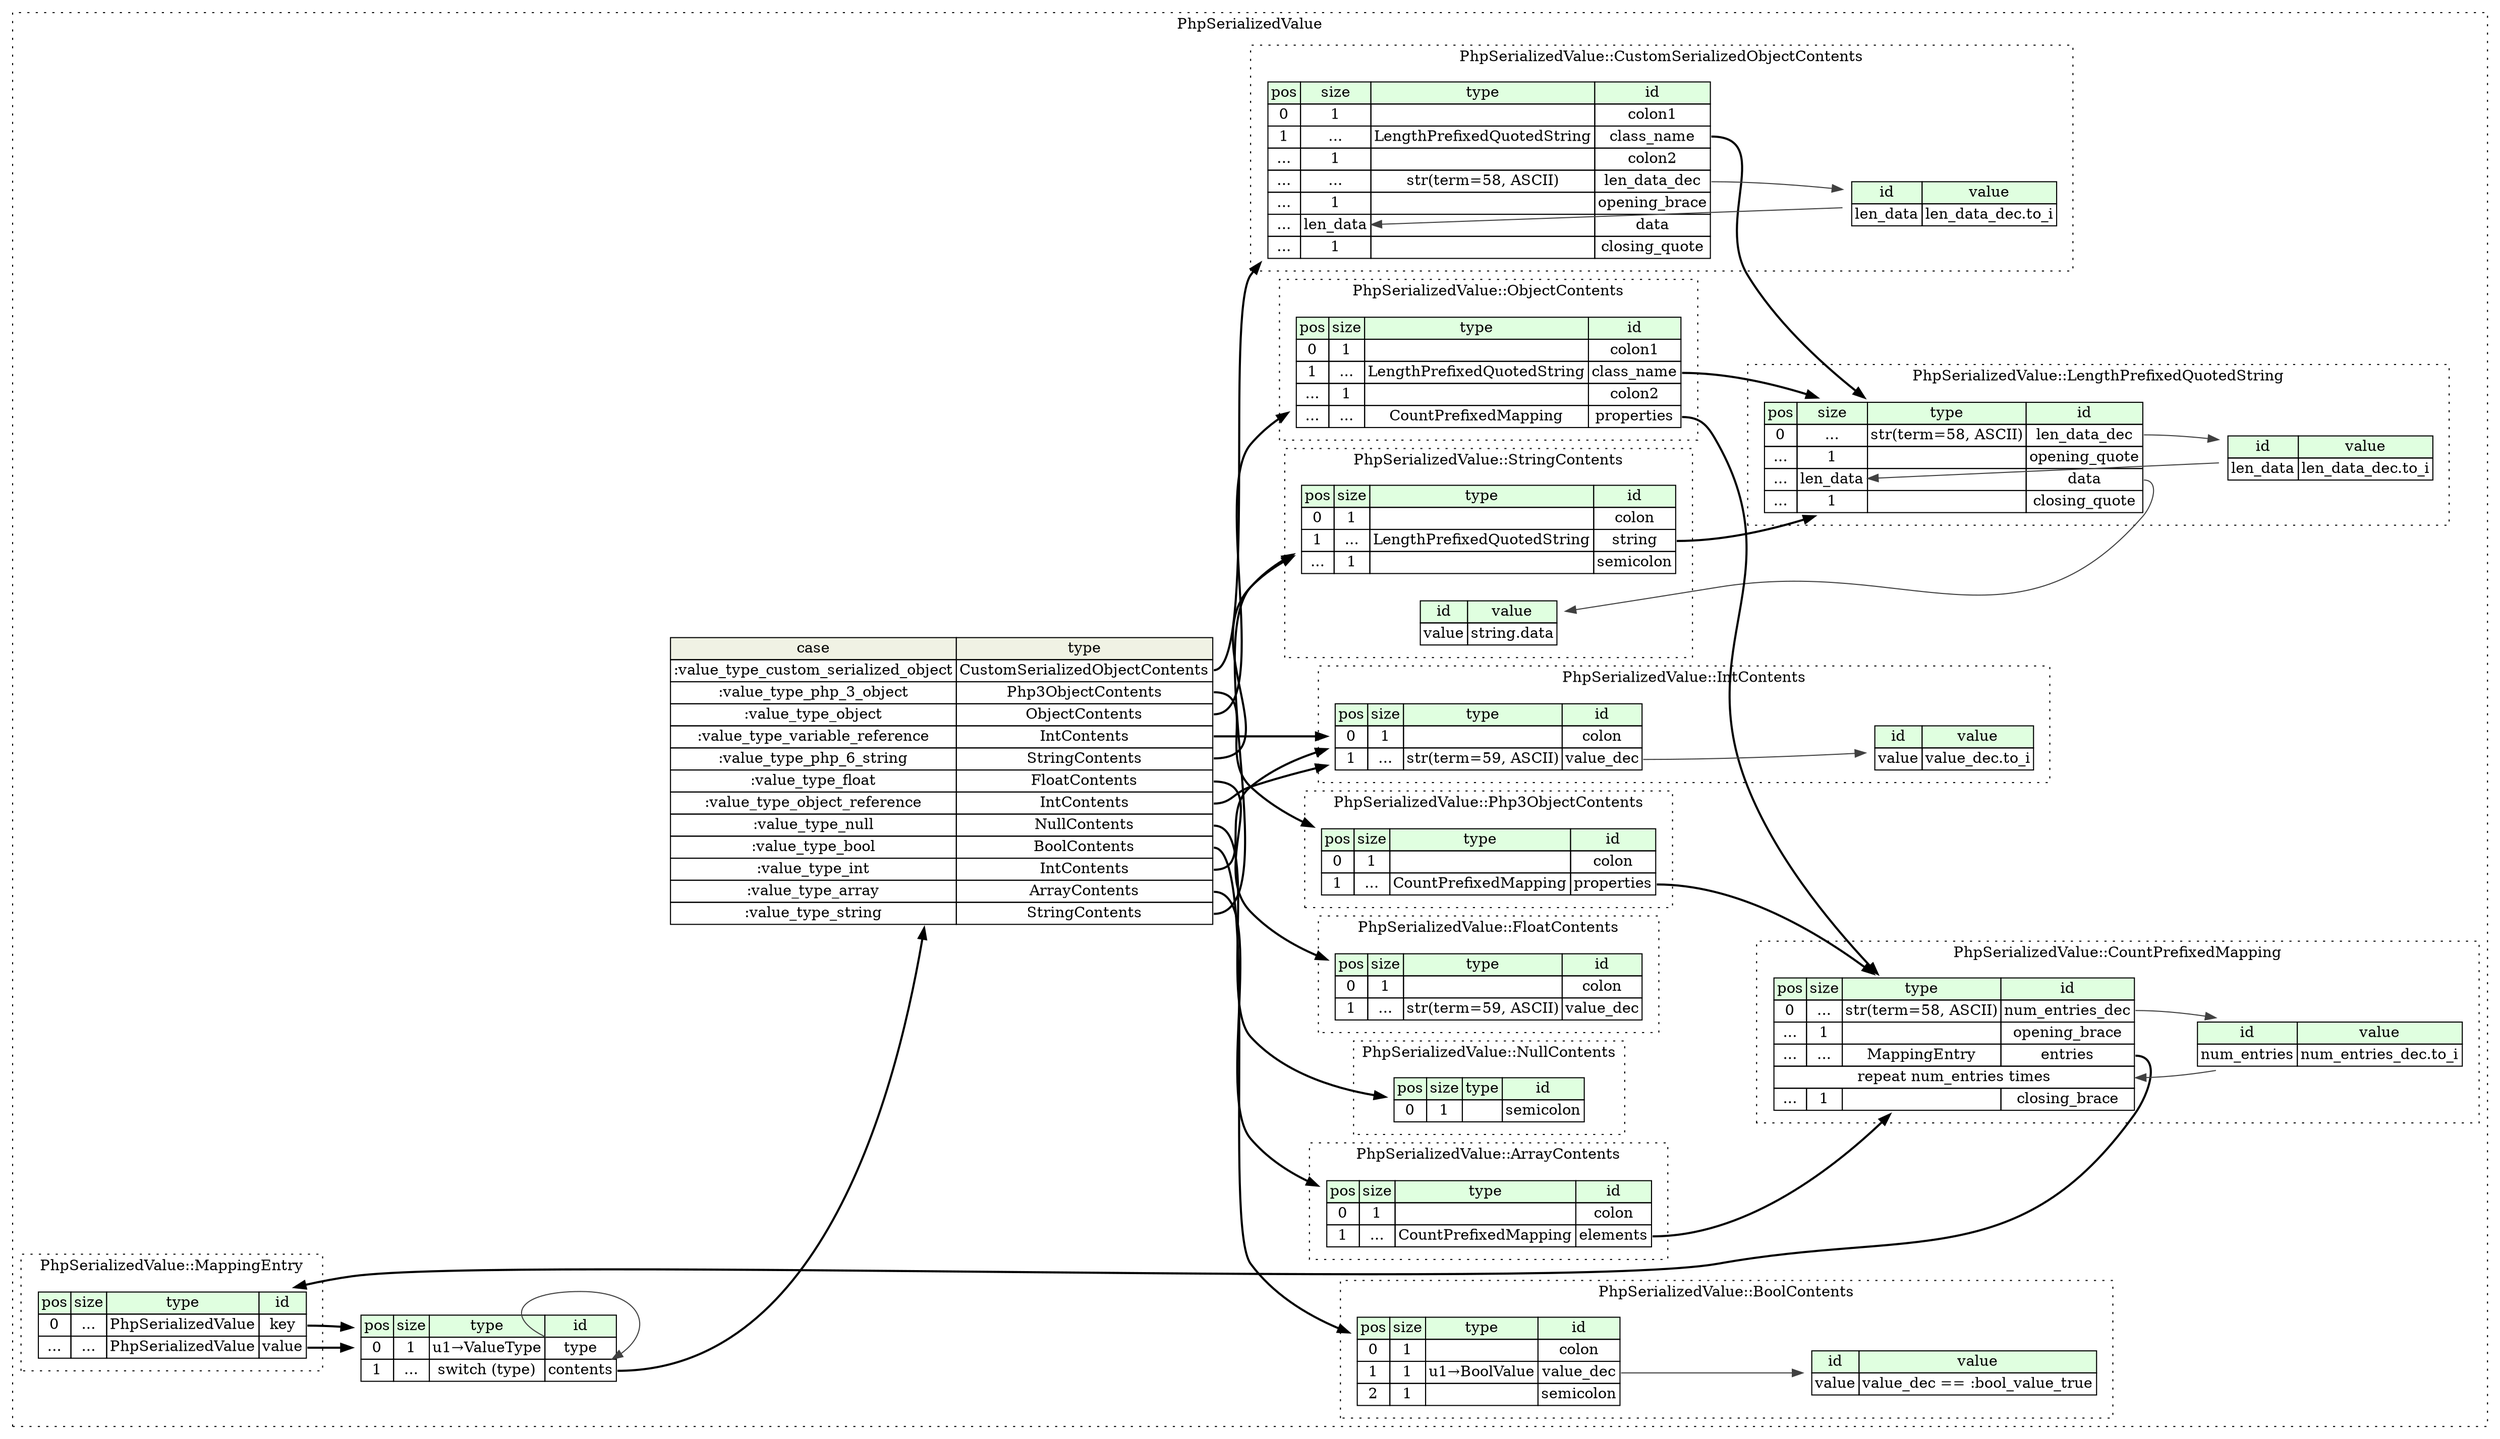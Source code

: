 digraph {
	rankdir=LR;
	node [shape=plaintext];
	subgraph cluster__php_serialized_value {
		label="PhpSerializedValue";
		graph[style=dotted];

		php_serialized_value__seq [label=<<TABLE BORDER="0" CELLBORDER="1" CELLSPACING="0">
			<TR><TD BGCOLOR="#E0FFE0">pos</TD><TD BGCOLOR="#E0FFE0">size</TD><TD BGCOLOR="#E0FFE0">type</TD><TD BGCOLOR="#E0FFE0">id</TD></TR>
			<TR><TD PORT="type_pos">0</TD><TD PORT="type_size">1</TD><TD>u1→ValueType</TD><TD PORT="type_type">type</TD></TR>
			<TR><TD PORT="contents_pos">1</TD><TD PORT="contents_size">...</TD><TD>switch (type)</TD><TD PORT="contents_type">contents</TD></TR>
		</TABLE>>];
php_serialized_value__seq_contents_switch [label=<<TABLE BORDER="0" CELLBORDER="1" CELLSPACING="0">
	<TR><TD BGCOLOR="#F0F2E4">case</TD><TD BGCOLOR="#F0F2E4">type</TD></TR>
	<TR><TD>:value_type_custom_serialized_object</TD><TD PORT="case0">CustomSerializedObjectContents</TD></TR>
	<TR><TD>:value_type_php_3_object</TD><TD PORT="case1">Php3ObjectContents</TD></TR>
	<TR><TD>:value_type_object</TD><TD PORT="case2">ObjectContents</TD></TR>
	<TR><TD>:value_type_variable_reference</TD><TD PORT="case3">IntContents</TD></TR>
	<TR><TD>:value_type_php_6_string</TD><TD PORT="case4">StringContents</TD></TR>
	<TR><TD>:value_type_float</TD><TD PORT="case5">FloatContents</TD></TR>
	<TR><TD>:value_type_object_reference</TD><TD PORT="case6">IntContents</TD></TR>
	<TR><TD>:value_type_null</TD><TD PORT="case7">NullContents</TD></TR>
	<TR><TD>:value_type_bool</TD><TD PORT="case8">BoolContents</TD></TR>
	<TR><TD>:value_type_int</TD><TD PORT="case9">IntContents</TD></TR>
	<TR><TD>:value_type_array</TD><TD PORT="case10">ArrayContents</TD></TR>
	<TR><TD>:value_type_string</TD><TD PORT="case11">StringContents</TD></TR>
</TABLE>>];
		subgraph cluster__count_prefixed_mapping {
			label="PhpSerializedValue::CountPrefixedMapping";
			graph[style=dotted];

			count_prefixed_mapping__seq [label=<<TABLE BORDER="0" CELLBORDER="1" CELLSPACING="0">
				<TR><TD BGCOLOR="#E0FFE0">pos</TD><TD BGCOLOR="#E0FFE0">size</TD><TD BGCOLOR="#E0FFE0">type</TD><TD BGCOLOR="#E0FFE0">id</TD></TR>
				<TR><TD PORT="num_entries_dec_pos">0</TD><TD PORT="num_entries_dec_size">...</TD><TD>str(term=58, ASCII)</TD><TD PORT="num_entries_dec_type">num_entries_dec</TD></TR>
				<TR><TD PORT="opening_brace_pos">...</TD><TD PORT="opening_brace_size">1</TD><TD></TD><TD PORT="opening_brace_type">opening_brace</TD></TR>
				<TR><TD PORT="entries_pos">...</TD><TD PORT="entries_size">...</TD><TD>MappingEntry</TD><TD PORT="entries_type">entries</TD></TR>
				<TR><TD COLSPAN="4" PORT="entries__repeat">repeat num_entries times</TD></TR>
				<TR><TD PORT="closing_brace_pos">...</TD><TD PORT="closing_brace_size">1</TD><TD></TD><TD PORT="closing_brace_type">closing_brace</TD></TR>
			</TABLE>>];
			count_prefixed_mapping__inst__num_entries [label=<<TABLE BORDER="0" CELLBORDER="1" CELLSPACING="0">
				<TR><TD BGCOLOR="#E0FFE0">id</TD><TD BGCOLOR="#E0FFE0">value</TD></TR>
				<TR><TD>num_entries</TD><TD>num_entries_dec.to_i</TD></TR>
			</TABLE>>];
		}
		subgraph cluster__float_contents {
			label="PhpSerializedValue::FloatContents";
			graph[style=dotted];

			float_contents__seq [label=<<TABLE BORDER="0" CELLBORDER="1" CELLSPACING="0">
				<TR><TD BGCOLOR="#E0FFE0">pos</TD><TD BGCOLOR="#E0FFE0">size</TD><TD BGCOLOR="#E0FFE0">type</TD><TD BGCOLOR="#E0FFE0">id</TD></TR>
				<TR><TD PORT="colon_pos">0</TD><TD PORT="colon_size">1</TD><TD></TD><TD PORT="colon_type">colon</TD></TR>
				<TR><TD PORT="value_dec_pos">1</TD><TD PORT="value_dec_size">...</TD><TD>str(term=59, ASCII)</TD><TD PORT="value_dec_type">value_dec</TD></TR>
			</TABLE>>];
		}
		subgraph cluster__length_prefixed_quoted_string {
			label="PhpSerializedValue::LengthPrefixedQuotedString";
			graph[style=dotted];

			length_prefixed_quoted_string__seq [label=<<TABLE BORDER="0" CELLBORDER="1" CELLSPACING="0">
				<TR><TD BGCOLOR="#E0FFE0">pos</TD><TD BGCOLOR="#E0FFE0">size</TD><TD BGCOLOR="#E0FFE0">type</TD><TD BGCOLOR="#E0FFE0">id</TD></TR>
				<TR><TD PORT="len_data_dec_pos">0</TD><TD PORT="len_data_dec_size">...</TD><TD>str(term=58, ASCII)</TD><TD PORT="len_data_dec_type">len_data_dec</TD></TR>
				<TR><TD PORT="opening_quote_pos">...</TD><TD PORT="opening_quote_size">1</TD><TD></TD><TD PORT="opening_quote_type">opening_quote</TD></TR>
				<TR><TD PORT="data_pos">...</TD><TD PORT="data_size">len_data</TD><TD></TD><TD PORT="data_type">data</TD></TR>
				<TR><TD PORT="closing_quote_pos">...</TD><TD PORT="closing_quote_size">1</TD><TD></TD><TD PORT="closing_quote_type">closing_quote</TD></TR>
			</TABLE>>];
			length_prefixed_quoted_string__inst__len_data [label=<<TABLE BORDER="0" CELLBORDER="1" CELLSPACING="0">
				<TR><TD BGCOLOR="#E0FFE0">id</TD><TD BGCOLOR="#E0FFE0">value</TD></TR>
				<TR><TD>len_data</TD><TD>len_data_dec.to_i</TD></TR>
			</TABLE>>];
		}
		subgraph cluster__object_contents {
			label="PhpSerializedValue::ObjectContents";
			graph[style=dotted];

			object_contents__seq [label=<<TABLE BORDER="0" CELLBORDER="1" CELLSPACING="0">
				<TR><TD BGCOLOR="#E0FFE0">pos</TD><TD BGCOLOR="#E0FFE0">size</TD><TD BGCOLOR="#E0FFE0">type</TD><TD BGCOLOR="#E0FFE0">id</TD></TR>
				<TR><TD PORT="colon1_pos">0</TD><TD PORT="colon1_size">1</TD><TD></TD><TD PORT="colon1_type">colon1</TD></TR>
				<TR><TD PORT="class_name_pos">1</TD><TD PORT="class_name_size">...</TD><TD>LengthPrefixedQuotedString</TD><TD PORT="class_name_type">class_name</TD></TR>
				<TR><TD PORT="colon2_pos">...</TD><TD PORT="colon2_size">1</TD><TD></TD><TD PORT="colon2_type">colon2</TD></TR>
				<TR><TD PORT="properties_pos">...</TD><TD PORT="properties_size">...</TD><TD>CountPrefixedMapping</TD><TD PORT="properties_type">properties</TD></TR>
			</TABLE>>];
		}
		subgraph cluster__array_contents {
			label="PhpSerializedValue::ArrayContents";
			graph[style=dotted];

			array_contents__seq [label=<<TABLE BORDER="0" CELLBORDER="1" CELLSPACING="0">
				<TR><TD BGCOLOR="#E0FFE0">pos</TD><TD BGCOLOR="#E0FFE0">size</TD><TD BGCOLOR="#E0FFE0">type</TD><TD BGCOLOR="#E0FFE0">id</TD></TR>
				<TR><TD PORT="colon_pos">0</TD><TD PORT="colon_size">1</TD><TD></TD><TD PORT="colon_type">colon</TD></TR>
				<TR><TD PORT="elements_pos">1</TD><TD PORT="elements_size">...</TD><TD>CountPrefixedMapping</TD><TD PORT="elements_type">elements</TD></TR>
			</TABLE>>];
		}
		subgraph cluster__custom_serialized_object_contents {
			label="PhpSerializedValue::CustomSerializedObjectContents";
			graph[style=dotted];

			custom_serialized_object_contents__seq [label=<<TABLE BORDER="0" CELLBORDER="1" CELLSPACING="0">
				<TR><TD BGCOLOR="#E0FFE0">pos</TD><TD BGCOLOR="#E0FFE0">size</TD><TD BGCOLOR="#E0FFE0">type</TD><TD BGCOLOR="#E0FFE0">id</TD></TR>
				<TR><TD PORT="colon1_pos">0</TD><TD PORT="colon1_size">1</TD><TD></TD><TD PORT="colon1_type">colon1</TD></TR>
				<TR><TD PORT="class_name_pos">1</TD><TD PORT="class_name_size">...</TD><TD>LengthPrefixedQuotedString</TD><TD PORT="class_name_type">class_name</TD></TR>
				<TR><TD PORT="colon2_pos">...</TD><TD PORT="colon2_size">1</TD><TD></TD><TD PORT="colon2_type">colon2</TD></TR>
				<TR><TD PORT="len_data_dec_pos">...</TD><TD PORT="len_data_dec_size">...</TD><TD>str(term=58, ASCII)</TD><TD PORT="len_data_dec_type">len_data_dec</TD></TR>
				<TR><TD PORT="opening_brace_pos">...</TD><TD PORT="opening_brace_size">1</TD><TD></TD><TD PORT="opening_brace_type">opening_brace</TD></TR>
				<TR><TD PORT="data_pos">...</TD><TD PORT="data_size">len_data</TD><TD></TD><TD PORT="data_type">data</TD></TR>
				<TR><TD PORT="closing_quote_pos">...</TD><TD PORT="closing_quote_size">1</TD><TD></TD><TD PORT="closing_quote_type">closing_quote</TD></TR>
			</TABLE>>];
			custom_serialized_object_contents__inst__len_data [label=<<TABLE BORDER="0" CELLBORDER="1" CELLSPACING="0">
				<TR><TD BGCOLOR="#E0FFE0">id</TD><TD BGCOLOR="#E0FFE0">value</TD></TR>
				<TR><TD>len_data</TD><TD>len_data_dec.to_i</TD></TR>
			</TABLE>>];
		}
		subgraph cluster__null_contents {
			label="PhpSerializedValue::NullContents";
			graph[style=dotted];

			null_contents__seq [label=<<TABLE BORDER="0" CELLBORDER="1" CELLSPACING="0">
				<TR><TD BGCOLOR="#E0FFE0">pos</TD><TD BGCOLOR="#E0FFE0">size</TD><TD BGCOLOR="#E0FFE0">type</TD><TD BGCOLOR="#E0FFE0">id</TD></TR>
				<TR><TD PORT="semicolon_pos">0</TD><TD PORT="semicolon_size">1</TD><TD></TD><TD PORT="semicolon_type">semicolon</TD></TR>
			</TABLE>>];
		}
		subgraph cluster__php_3_object_contents {
			label="PhpSerializedValue::Php3ObjectContents";
			graph[style=dotted];

			php_3_object_contents__seq [label=<<TABLE BORDER="0" CELLBORDER="1" CELLSPACING="0">
				<TR><TD BGCOLOR="#E0FFE0">pos</TD><TD BGCOLOR="#E0FFE0">size</TD><TD BGCOLOR="#E0FFE0">type</TD><TD BGCOLOR="#E0FFE0">id</TD></TR>
				<TR><TD PORT="colon_pos">0</TD><TD PORT="colon_size">1</TD><TD></TD><TD PORT="colon_type">colon</TD></TR>
				<TR><TD PORT="properties_pos">1</TD><TD PORT="properties_size">...</TD><TD>CountPrefixedMapping</TD><TD PORT="properties_type">properties</TD></TR>
			</TABLE>>];
		}
		subgraph cluster__bool_contents {
			label="PhpSerializedValue::BoolContents";
			graph[style=dotted];

			bool_contents__seq [label=<<TABLE BORDER="0" CELLBORDER="1" CELLSPACING="0">
				<TR><TD BGCOLOR="#E0FFE0">pos</TD><TD BGCOLOR="#E0FFE0">size</TD><TD BGCOLOR="#E0FFE0">type</TD><TD BGCOLOR="#E0FFE0">id</TD></TR>
				<TR><TD PORT="colon_pos">0</TD><TD PORT="colon_size">1</TD><TD></TD><TD PORT="colon_type">colon</TD></TR>
				<TR><TD PORT="value_dec_pos">1</TD><TD PORT="value_dec_size">1</TD><TD>u1→BoolValue</TD><TD PORT="value_dec_type">value_dec</TD></TR>
				<TR><TD PORT="semicolon_pos">2</TD><TD PORT="semicolon_size">1</TD><TD></TD><TD PORT="semicolon_type">semicolon</TD></TR>
			</TABLE>>];
			bool_contents__inst__value [label=<<TABLE BORDER="0" CELLBORDER="1" CELLSPACING="0">
				<TR><TD BGCOLOR="#E0FFE0">id</TD><TD BGCOLOR="#E0FFE0">value</TD></TR>
				<TR><TD>value</TD><TD>value_dec == :bool_value_true</TD></TR>
			</TABLE>>];
		}
		subgraph cluster__string_contents {
			label="PhpSerializedValue::StringContents";
			graph[style=dotted];

			string_contents__seq [label=<<TABLE BORDER="0" CELLBORDER="1" CELLSPACING="0">
				<TR><TD BGCOLOR="#E0FFE0">pos</TD><TD BGCOLOR="#E0FFE0">size</TD><TD BGCOLOR="#E0FFE0">type</TD><TD BGCOLOR="#E0FFE0">id</TD></TR>
				<TR><TD PORT="colon_pos">0</TD><TD PORT="colon_size">1</TD><TD></TD><TD PORT="colon_type">colon</TD></TR>
				<TR><TD PORT="string_pos">1</TD><TD PORT="string_size">...</TD><TD>LengthPrefixedQuotedString</TD><TD PORT="string_type">string</TD></TR>
				<TR><TD PORT="semicolon_pos">...</TD><TD PORT="semicolon_size">1</TD><TD></TD><TD PORT="semicolon_type">semicolon</TD></TR>
			</TABLE>>];
			string_contents__inst__value [label=<<TABLE BORDER="0" CELLBORDER="1" CELLSPACING="0">
				<TR><TD BGCOLOR="#E0FFE0">id</TD><TD BGCOLOR="#E0FFE0">value</TD></TR>
				<TR><TD>value</TD><TD>string.data</TD></TR>
			</TABLE>>];
		}
		subgraph cluster__int_contents {
			label="PhpSerializedValue::IntContents";
			graph[style=dotted];

			int_contents__seq [label=<<TABLE BORDER="0" CELLBORDER="1" CELLSPACING="0">
				<TR><TD BGCOLOR="#E0FFE0">pos</TD><TD BGCOLOR="#E0FFE0">size</TD><TD BGCOLOR="#E0FFE0">type</TD><TD BGCOLOR="#E0FFE0">id</TD></TR>
				<TR><TD PORT="colon_pos">0</TD><TD PORT="colon_size">1</TD><TD></TD><TD PORT="colon_type">colon</TD></TR>
				<TR><TD PORT="value_dec_pos">1</TD><TD PORT="value_dec_size">...</TD><TD>str(term=59, ASCII)</TD><TD PORT="value_dec_type">value_dec</TD></TR>
			</TABLE>>];
			int_contents__inst__value [label=<<TABLE BORDER="0" CELLBORDER="1" CELLSPACING="0">
				<TR><TD BGCOLOR="#E0FFE0">id</TD><TD BGCOLOR="#E0FFE0">value</TD></TR>
				<TR><TD>value</TD><TD>value_dec.to_i</TD></TR>
			</TABLE>>];
		}
		subgraph cluster__mapping_entry {
			label="PhpSerializedValue::MappingEntry";
			graph[style=dotted];

			mapping_entry__seq [label=<<TABLE BORDER="0" CELLBORDER="1" CELLSPACING="0">
				<TR><TD BGCOLOR="#E0FFE0">pos</TD><TD BGCOLOR="#E0FFE0">size</TD><TD BGCOLOR="#E0FFE0">type</TD><TD BGCOLOR="#E0FFE0">id</TD></TR>
				<TR><TD PORT="key_pos">0</TD><TD PORT="key_size">...</TD><TD>PhpSerializedValue</TD><TD PORT="key_type">key</TD></TR>
				<TR><TD PORT="value_pos">...</TD><TD PORT="value_size">...</TD><TD>PhpSerializedValue</TD><TD PORT="value_type">value</TD></TR>
			</TABLE>>];
		}
	}
	php_serialized_value__seq:contents_type -> php_serialized_value__seq_contents_switch [style=bold];
	php_serialized_value__seq_contents_switch:case0 -> custom_serialized_object_contents__seq [style=bold];
	php_serialized_value__seq_contents_switch:case1 -> php_3_object_contents__seq [style=bold];
	php_serialized_value__seq_contents_switch:case2 -> object_contents__seq [style=bold];
	php_serialized_value__seq_contents_switch:case3 -> int_contents__seq [style=bold];
	php_serialized_value__seq_contents_switch:case4 -> string_contents__seq [style=bold];
	php_serialized_value__seq_contents_switch:case5 -> float_contents__seq [style=bold];
	php_serialized_value__seq_contents_switch:case6 -> int_contents__seq [style=bold];
	php_serialized_value__seq_contents_switch:case7 -> null_contents__seq [style=bold];
	php_serialized_value__seq_contents_switch:case8 -> bool_contents__seq [style=bold];
	php_serialized_value__seq_contents_switch:case9 -> int_contents__seq [style=bold];
	php_serialized_value__seq_contents_switch:case10 -> array_contents__seq [style=bold];
	php_serialized_value__seq_contents_switch:case11 -> string_contents__seq [style=bold];
	php_serialized_value__seq:type_type -> php_serialized_value__seq:contents_type [color="#404040"];
	count_prefixed_mapping__seq:entries_type -> mapping_entry__seq [style=bold];
	count_prefixed_mapping__inst__num_entries:num_entries_type -> count_prefixed_mapping__seq:entries__repeat [color="#404040"];
	count_prefixed_mapping__seq:num_entries_dec_type -> count_prefixed_mapping__inst__num_entries [color="#404040"];
	length_prefixed_quoted_string__inst__len_data:len_data_type -> length_prefixed_quoted_string__seq:data_size [color="#404040"];
	length_prefixed_quoted_string__seq:len_data_dec_type -> length_prefixed_quoted_string__inst__len_data [color="#404040"];
	object_contents__seq:class_name_type -> length_prefixed_quoted_string__seq [style=bold];
	object_contents__seq:properties_type -> count_prefixed_mapping__seq [style=bold];
	array_contents__seq:elements_type -> count_prefixed_mapping__seq [style=bold];
	custom_serialized_object_contents__seq:class_name_type -> length_prefixed_quoted_string__seq [style=bold];
	custom_serialized_object_contents__inst__len_data:len_data_type -> custom_serialized_object_contents__seq:data_size [color="#404040"];
	custom_serialized_object_contents__seq:len_data_dec_type -> custom_serialized_object_contents__inst__len_data [color="#404040"];
	php_3_object_contents__seq:properties_type -> count_prefixed_mapping__seq [style=bold];
	bool_contents__seq:value_dec_type -> bool_contents__inst__value [color="#404040"];
	string_contents__seq:string_type -> length_prefixed_quoted_string__seq [style=bold];
	length_prefixed_quoted_string__seq:data_type -> string_contents__inst__value [color="#404040"];
	int_contents__seq:value_dec_type -> int_contents__inst__value [color="#404040"];
	mapping_entry__seq:key_type -> php_serialized_value__seq [style=bold];
	mapping_entry__seq:value_type -> php_serialized_value__seq [style=bold];
}
